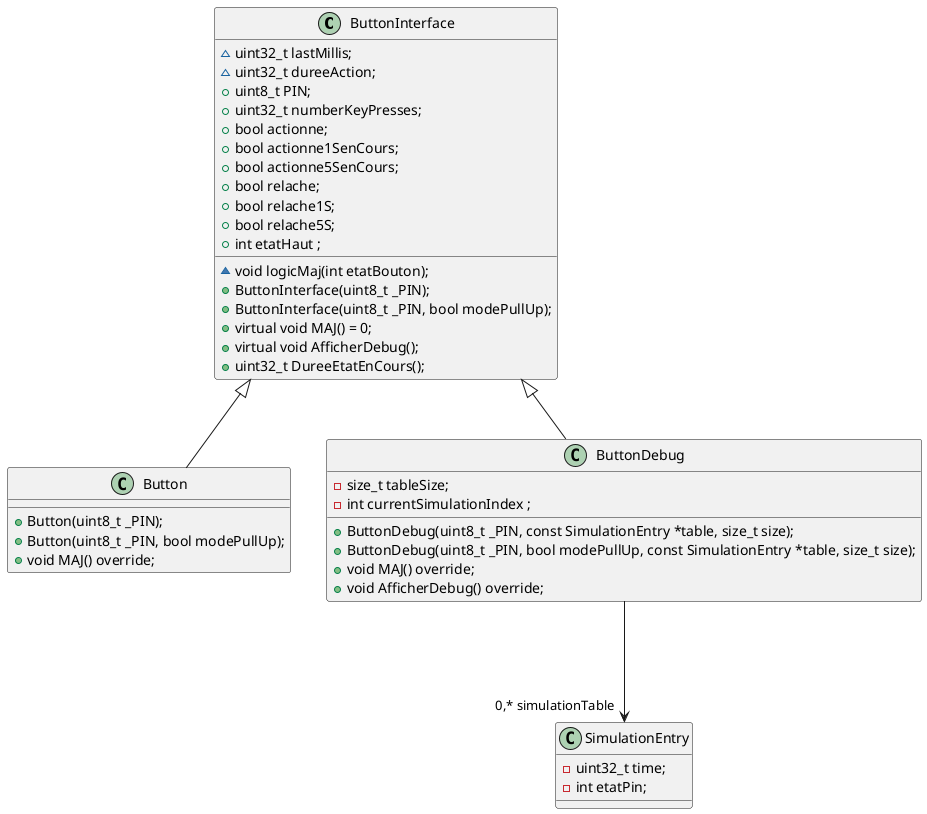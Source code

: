 @startuml class
ButtonInterface <|-- Button
ButtonInterface <|-- ButtonDebug
ButtonDebug ---> "0,* simulationTable" SimulationEntry
class ButtonInterface{

    ~uint32_t lastMillis;
    ~uint32_t dureeAction;
    ~void logicMaj(int etatBouton);
    +uint8_t PIN;
    +uint32_t numberKeyPresses;
    +bool actionne;
    +bool actionne1SenCours;
    +bool actionne5SenCours;
    +bool relache;
    +bool relache1S;
    +bool relache5S;
    +int etatHaut ;
    +ButtonInterface(uint8_t _PIN);
    +ButtonInterface(uint8_t _PIN, bool modePullUp);
    +virtual void MAJ() = 0;
    +virtual void AfficherDebug();
    +uint32_t DureeEtatEnCours();
}

class Button{

    +Button(uint8_t _PIN);
    +Button(uint8_t _PIN, bool modePullUp);
    +void MAJ() override;

}

class ButtonDebug{

    -size_t tableSize;
    -int currentSimulationIndex ;
    +ButtonDebug(uint8_t _PIN, const SimulationEntry *table, size_t size);
    +ButtonDebug(uint8_t _PIN, bool modePullUp, const SimulationEntry *table, size_t size);
    +void MAJ() override;
    +void AfficherDebug() override;

}
class SimulationEntry{
    -uint32_t time;
    -int etatPin;
}

@enduml